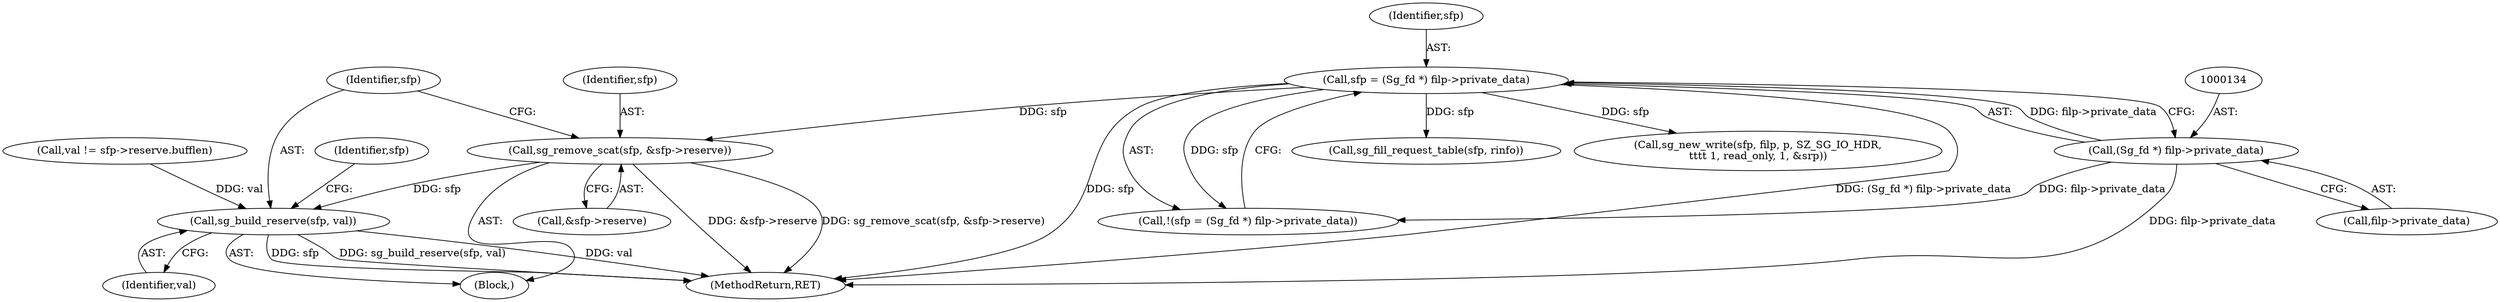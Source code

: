 digraph "0_linux_3e0097499839e0fe3af380410eababe5a47c4cf9_0@API" {
"1000666" [label="(Call,sg_remove_scat(sfp, &sfp->reserve))"];
"1000131" [label="(Call,sfp = (Sg_fd *) filp->private_data)"];
"1000133" [label="(Call,(Sg_fd *) filp->private_data)"];
"1000672" [label="(Call,sg_build_reserve(sfp, val))"];
"1000135" [label="(Call,filp->private_data)"];
"1000130" [label="(Call,!(sfp = (Sg_fd *) filp->private_data))"];
"1000667" [label="(Identifier,sfp)"];
"1000131" [label="(Call,sfp = (Sg_fd *) filp->private_data)"];
"1000668" [label="(Call,&sfp->reserve)"];
"1000672" [label="(Call,sg_build_reserve(sfp, val))"];
"1000674" [label="(Identifier,val)"];
"1000133" [label="(Call,(Sg_fd *) filp->private_data)"];
"1000666" [label="(Call,sg_remove_scat(sfp, &sfp->reserve))"];
"1000838" [label="(Call,sg_fill_request_table(sfp, rinfo))"];
"1000198" [label="(Call,sg_new_write(sfp, filp, p, SZ_SG_IO_HDR,\n\t\t\t\t 1, read_only, 1, &srp))"];
"1001060" [label="(MethodReturn,RET)"];
"1000678" [label="(Identifier,sfp)"];
"1000673" [label="(Identifier,sfp)"];
"1000132" [label="(Identifier,sfp)"];
"1000648" [label="(Block,)"];
"1000641" [label="(Call,val != sfp->reserve.bufflen)"];
"1000666" -> "1000648"  [label="AST: "];
"1000666" -> "1000668"  [label="CFG: "];
"1000667" -> "1000666"  [label="AST: "];
"1000668" -> "1000666"  [label="AST: "];
"1000673" -> "1000666"  [label="CFG: "];
"1000666" -> "1001060"  [label="DDG: &sfp->reserve"];
"1000666" -> "1001060"  [label="DDG: sg_remove_scat(sfp, &sfp->reserve)"];
"1000131" -> "1000666"  [label="DDG: sfp"];
"1000666" -> "1000672"  [label="DDG: sfp"];
"1000131" -> "1000130"  [label="AST: "];
"1000131" -> "1000133"  [label="CFG: "];
"1000132" -> "1000131"  [label="AST: "];
"1000133" -> "1000131"  [label="AST: "];
"1000130" -> "1000131"  [label="CFG: "];
"1000131" -> "1001060"  [label="DDG: sfp"];
"1000131" -> "1001060"  [label="DDG: (Sg_fd *) filp->private_data"];
"1000131" -> "1000130"  [label="DDG: sfp"];
"1000133" -> "1000131"  [label="DDG: filp->private_data"];
"1000131" -> "1000198"  [label="DDG: sfp"];
"1000131" -> "1000838"  [label="DDG: sfp"];
"1000133" -> "1000135"  [label="CFG: "];
"1000134" -> "1000133"  [label="AST: "];
"1000135" -> "1000133"  [label="AST: "];
"1000133" -> "1001060"  [label="DDG: filp->private_data"];
"1000133" -> "1000130"  [label="DDG: filp->private_data"];
"1000672" -> "1000648"  [label="AST: "];
"1000672" -> "1000674"  [label="CFG: "];
"1000673" -> "1000672"  [label="AST: "];
"1000674" -> "1000672"  [label="AST: "];
"1000678" -> "1000672"  [label="CFG: "];
"1000672" -> "1001060"  [label="DDG: sg_build_reserve(sfp, val)"];
"1000672" -> "1001060"  [label="DDG: val"];
"1000672" -> "1001060"  [label="DDG: sfp"];
"1000641" -> "1000672"  [label="DDG: val"];
}
